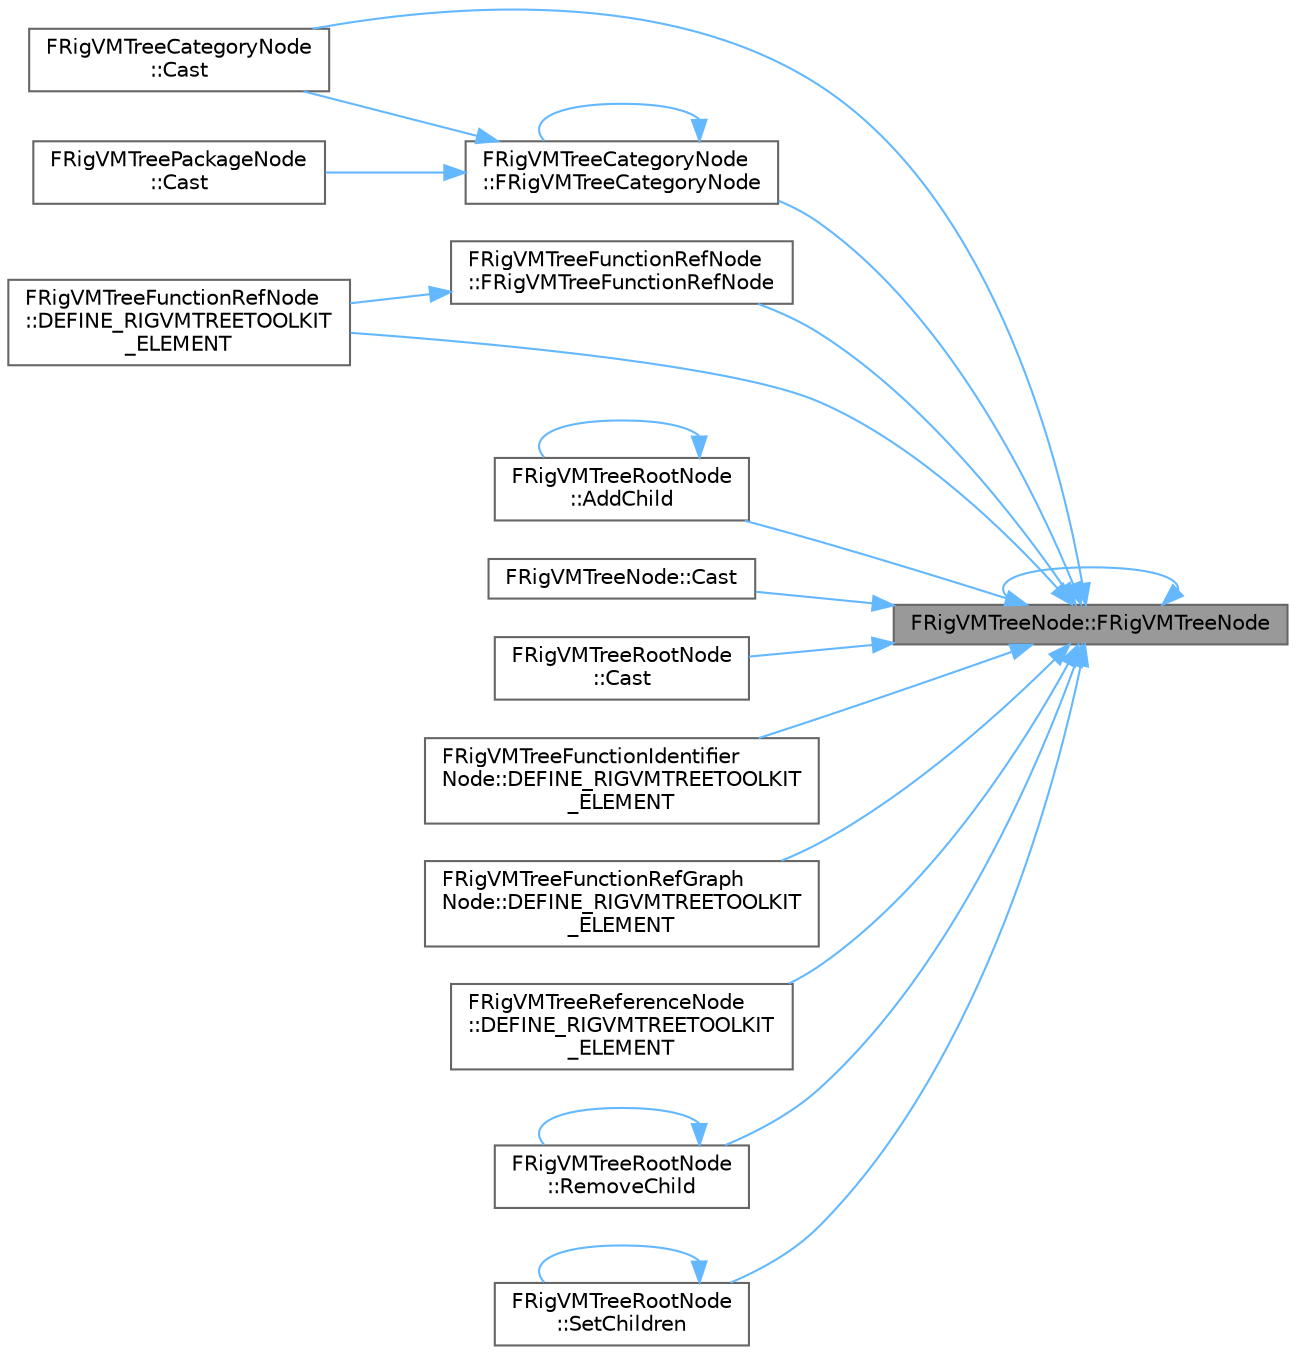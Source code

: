 digraph "FRigVMTreeNode::FRigVMTreeNode"
{
 // INTERACTIVE_SVG=YES
 // LATEX_PDF_SIZE
  bgcolor="transparent";
  edge [fontname=Helvetica,fontsize=10,labelfontname=Helvetica,labelfontsize=10];
  node [fontname=Helvetica,fontsize=10,shape=box,height=0.2,width=0.4];
  rankdir="RL";
  Node1 [id="Node000001",label="FRigVMTreeNode::FRigVMTreeNode",height=0.2,width=0.4,color="gray40", fillcolor="grey60", style="filled", fontcolor="black",tooltip=" "];
  Node1 -> Node2 [id="edge1_Node000001_Node000002",dir="back",color="steelblue1",style="solid",tooltip=" "];
  Node2 [id="Node000002",label="FRigVMTreeCategoryNode\l::FRigVMTreeCategoryNode",height=0.2,width=0.4,color="grey40", fillcolor="white", style="filled",URL="$d3/dbc/classFRigVMTreeCategoryNode.html#a8414aaaf51806c39379ffff2b90aaf83",tooltip=" "];
  Node2 -> Node2 [id="edge2_Node000002_Node000002",dir="back",color="steelblue1",style="solid",tooltip=" "];
  Node2 -> Node3 [id="edge3_Node000002_Node000003",dir="back",color="steelblue1",style="solid",tooltip=" "];
  Node3 [id="Node000003",label="FRigVMTreeCategoryNode\l::Cast",height=0.2,width=0.4,color="grey40", fillcolor="white", style="filled",URL="$d3/dbc/classFRigVMTreeCategoryNode.html#a292d3a4013e560f8e81c5dea254516f2",tooltip=" "];
  Node2 -> Node4 [id="edge4_Node000002_Node000004",dir="back",color="steelblue1",style="solid",tooltip=" "];
  Node4 [id="Node000004",label="FRigVMTreePackageNode\l::Cast",height=0.2,width=0.4,color="grey40", fillcolor="white", style="filled",URL="$df/d88/classFRigVMTreePackageNode.html#a74d0cf53db7ab958af50698e998d7069",tooltip=" "];
  Node1 -> Node5 [id="edge5_Node000001_Node000005",dir="back",color="steelblue1",style="solid",tooltip=" "];
  Node5 [id="Node000005",label="FRigVMTreeFunctionRefNode\l::FRigVMTreeFunctionRefNode",height=0.2,width=0.4,color="grey40", fillcolor="white", style="filled",URL="$dd/db8/classFRigVMTreeFunctionRefNode.html#acd29956508e65646a1e84f0e660d189a",tooltip=" "];
  Node5 -> Node6 [id="edge6_Node000005_Node000006",dir="back",color="steelblue1",style="solid",tooltip=" "];
  Node6 [id="Node000006",label="FRigVMTreeFunctionRefNode\l::DEFINE_RIGVMTREETOOLKIT\l_ELEMENT",height=0.2,width=0.4,color="grey40", fillcolor="white", style="filled",URL="$dd/db8/classFRigVMTreeFunctionRefNode.html#aea9a9dbca668578eb3c46043bb8350d5",tooltip=" "];
  Node1 -> Node1 [id="edge7_Node000001_Node000001",dir="back",color="steelblue1",style="solid",tooltip=" "];
  Node1 -> Node7 [id="edge8_Node000001_Node000007",dir="back",color="steelblue1",style="solid",tooltip=" "];
  Node7 [id="Node000007",label="FRigVMTreeRootNode\l::AddChild",height=0.2,width=0.4,color="grey40", fillcolor="white", style="filled",URL="$dc/daa/classFRigVMTreeRootNode.html#aa008ffd16d6f2c12d12cad4c9f26e864",tooltip=" "];
  Node7 -> Node7 [id="edge9_Node000007_Node000007",dir="back",color="steelblue1",style="solid",tooltip=" "];
  Node1 -> Node3 [id="edge10_Node000001_Node000003",dir="back",color="steelblue1",style="solid",tooltip=" "];
  Node1 -> Node8 [id="edge11_Node000001_Node000008",dir="back",color="steelblue1",style="solid",tooltip=" "];
  Node8 [id="Node000008",label="FRigVMTreeNode::Cast",height=0.2,width=0.4,color="grey40", fillcolor="white", style="filled",URL="$da/da1/classFRigVMTreeNode.html#a2fb628f4c77c3a33c7881f203bfae87d",tooltip=" "];
  Node1 -> Node9 [id="edge12_Node000001_Node000009",dir="back",color="steelblue1",style="solid",tooltip=" "];
  Node9 [id="Node000009",label="FRigVMTreeRootNode\l::Cast",height=0.2,width=0.4,color="grey40", fillcolor="white", style="filled",URL="$dc/daa/classFRigVMTreeRootNode.html#ae2b68403da949353278834be6ba3115b",tooltip=" "];
  Node1 -> Node10 [id="edge13_Node000001_Node000010",dir="back",color="steelblue1",style="solid",tooltip=" "];
  Node10 [id="Node000010",label="FRigVMTreeFunctionIdentifier\lNode::DEFINE_RIGVMTREETOOLKIT\l_ELEMENT",height=0.2,width=0.4,color="grey40", fillcolor="white", style="filled",URL="$d3/da8/classFRigVMTreeFunctionIdentifierNode.html#a5a3ace28374ff41d8a6f633ea2758ea6",tooltip=" "];
  Node1 -> Node11 [id="edge14_Node000001_Node000011",dir="back",color="steelblue1",style="solid",tooltip=" "];
  Node11 [id="Node000011",label="FRigVMTreeFunctionRefGraph\lNode::DEFINE_RIGVMTREETOOLKIT\l_ELEMENT",height=0.2,width=0.4,color="grey40", fillcolor="white", style="filled",URL="$d3/db2/classFRigVMTreeFunctionRefGraphNode.html#a1ee4ef0bc2b9d2980f959df4beced35d",tooltip=" "];
  Node1 -> Node6 [id="edge15_Node000001_Node000006",dir="back",color="steelblue1",style="solid",tooltip=" "];
  Node1 -> Node12 [id="edge16_Node000001_Node000012",dir="back",color="steelblue1",style="solid",tooltip=" "];
  Node12 [id="Node000012",label="FRigVMTreeReferenceNode\l::DEFINE_RIGVMTREETOOLKIT\l_ELEMENT",height=0.2,width=0.4,color="grey40", fillcolor="white", style="filled",URL="$d6/dbb/classFRigVMTreeReferenceNode.html#a4f0270152030a8ea85a4e1e628a059ea",tooltip=" "];
  Node1 -> Node13 [id="edge17_Node000001_Node000013",dir="back",color="steelblue1",style="solid",tooltip=" "];
  Node13 [id="Node000013",label="FRigVMTreeRootNode\l::RemoveChild",height=0.2,width=0.4,color="grey40", fillcolor="white", style="filled",URL="$dc/daa/classFRigVMTreeRootNode.html#ad8bab958965c9b8dea4444c0bfa4136b",tooltip=" "];
  Node13 -> Node13 [id="edge18_Node000013_Node000013",dir="back",color="steelblue1",style="solid",tooltip=" "];
  Node1 -> Node14 [id="edge19_Node000001_Node000014",dir="back",color="steelblue1",style="solid",tooltip=" "];
  Node14 [id="Node000014",label="FRigVMTreeRootNode\l::SetChildren",height=0.2,width=0.4,color="grey40", fillcolor="white", style="filled",URL="$dc/daa/classFRigVMTreeRootNode.html#a31416dd6a90588a2b74b28421d384c23",tooltip=" "];
  Node14 -> Node14 [id="edge20_Node000014_Node000014",dir="back",color="steelblue1",style="solid",tooltip=" "];
}
